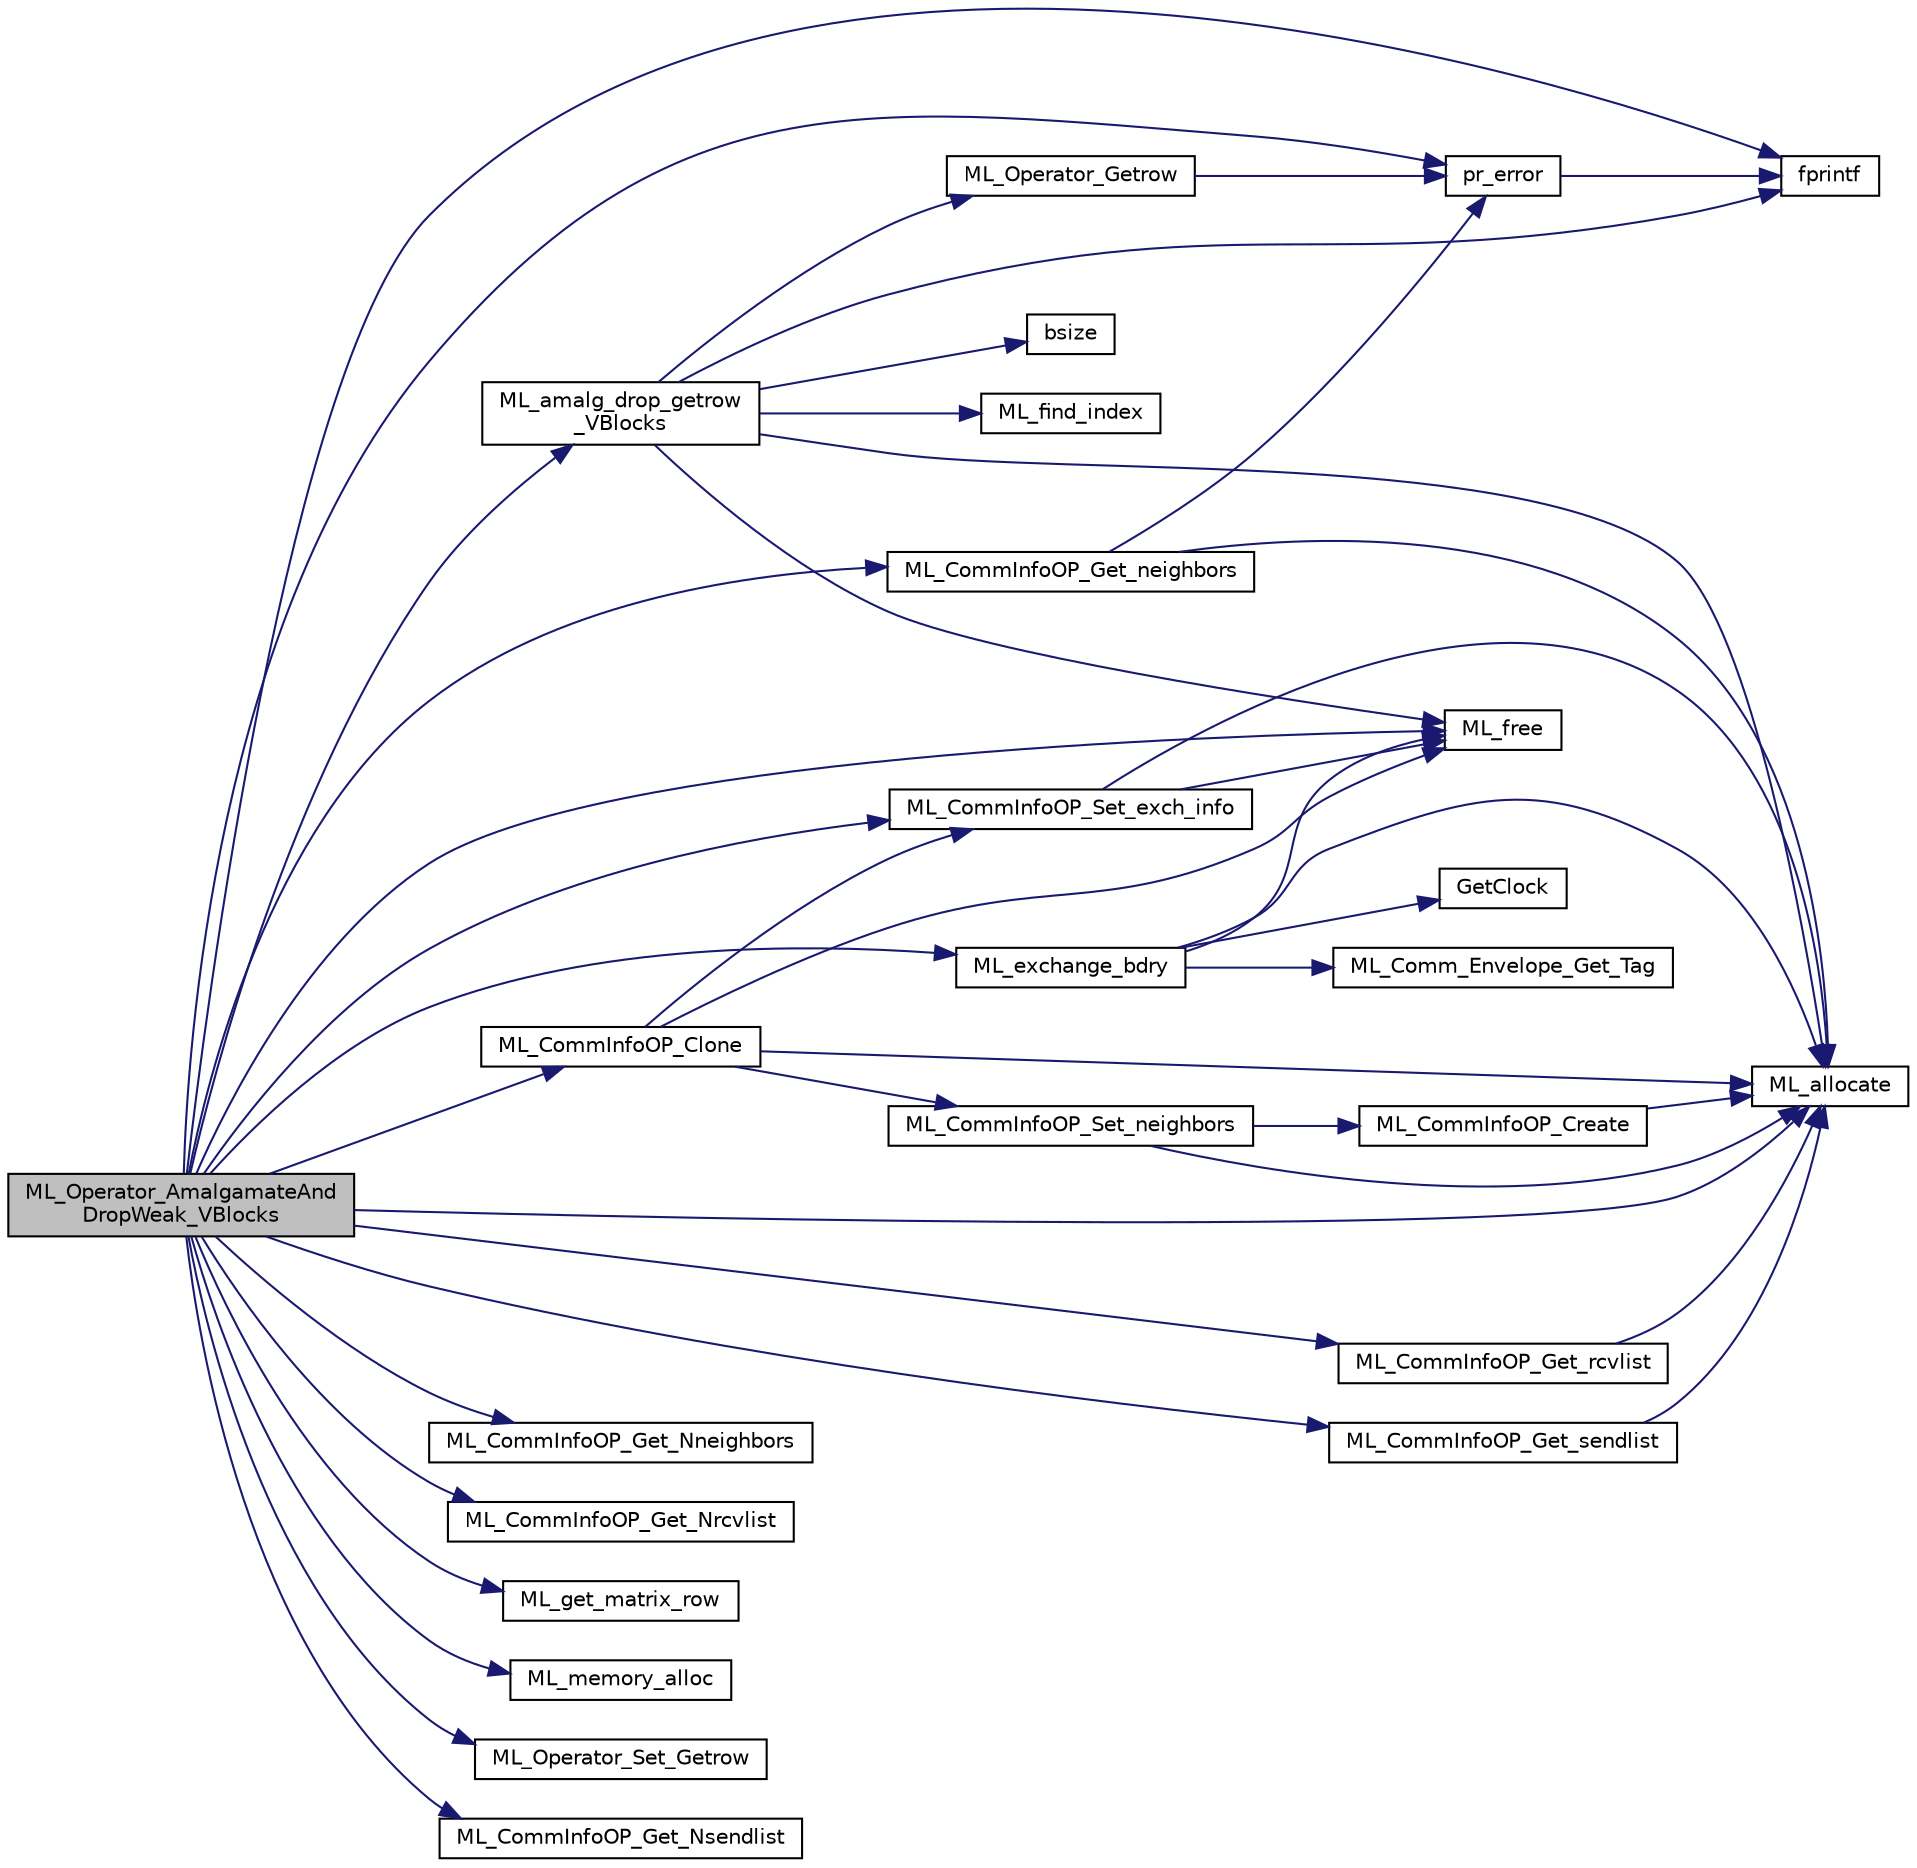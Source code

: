 digraph "ML_Operator_AmalgamateAndDropWeak_VBlocks"
{
  edge [fontname="Helvetica",fontsize="10",labelfontname="Helvetica",labelfontsize="10"];
  node [fontname="Helvetica",fontsize="10",shape=record];
  rankdir="LR";
  Node96 [label="ML_Operator_AmalgamateAnd\lDropWeak_VBlocks",height=0.2,width=0.4,color="black", fillcolor="grey75", style="filled", fontcolor="black"];
  Node96 -> Node97 [color="midnightblue",fontsize="10",style="solid",fontname="Helvetica"];
  Node97 [label="fprintf",height=0.2,width=0.4,color="black", fillcolor="white", style="filled",URL="$d2/d8c/examplehs038_8m.html#ae272956ea74f28b2f067d455fead331f"];
  Node96 -> Node98 [color="midnightblue",fontsize="10",style="solid",fontname="Helvetica"];
  Node98 [label="ML_allocate",height=0.2,width=0.4,color="black", fillcolor="white", style="filled",URL="$db/d67/ml__memory_8h.html#a811b25127e31df6b13643586ea6ccdc6"];
  Node96 -> Node99 [color="midnightblue",fontsize="10",style="solid",fontname="Helvetica"];
  Node99 [label="pr_error",height=0.2,width=0.4,color="black", fillcolor="white", style="filled",URL="$d6/de2/ml__utils_8c.html#a84a03c2d5c462ed7c0de12bc3384d576"];
  Node99 -> Node97 [color="midnightblue",fontsize="10",style="solid",fontname="Helvetica"];
  Node96 -> Node100 [color="midnightblue",fontsize="10",style="solid",fontname="Helvetica"];
  Node100 [label="ML_exchange_bdry",height=0.2,width=0.4,color="black", fillcolor="white", style="filled",URL="$d1/da9/ml__comminfoop_8c.html#a54d54632421530b8d261e1d9388c51b8"];
  Node100 -> Node101 [color="midnightblue",fontsize="10",style="solid",fontname="Helvetica"];
  Node101 [label="GetClock",height=0.2,width=0.4,color="black", fillcolor="white", style="filled",URL="$d6/de2/ml__utils_8c.html#ab9104f4e136b1a0627c2b3e23d1a003c"];
  Node100 -> Node98 [color="midnightblue",fontsize="10",style="solid",fontname="Helvetica"];
  Node100 -> Node102 [color="midnightblue",fontsize="10",style="solid",fontname="Helvetica"];
  Node102 [label="ML_Comm_Envelope_Get_Tag",height=0.2,width=0.4,color="black", fillcolor="white", style="filled",URL="$d1/da9/ml__comminfoop_8c.html#a4d86925c1126ff715612eb2e7a0bc6de"];
  Node100 -> Node103 [color="midnightblue",fontsize="10",style="solid",fontname="Helvetica"];
  Node103 [label="ML_free",height=0.2,width=0.4,color="black", fillcolor="white", style="filled",URL="$db/d67/ml__memory_8h.html#a8977b8b65adf77545ebe88fcd1f6889a"];
  Node96 -> Node104 [color="midnightblue",fontsize="10",style="solid",fontname="Helvetica"];
  Node104 [label="ML_CommInfoOP_Get_Nneighbors",height=0.2,width=0.4,color="black", fillcolor="white", style="filled",URL="$d1/da9/ml__comminfoop_8c.html#a25cef348c6124167ce17f935bcf8f995"];
  Node96 -> Node105 [color="midnightblue",fontsize="10",style="solid",fontname="Helvetica"];
  Node105 [label="ML_CommInfoOP_Get_neighbors",height=0.2,width=0.4,color="black", fillcolor="white", style="filled",URL="$d1/da9/ml__comminfoop_8c.html#ab7e315e7a31febfebcfe56df61d4f92c"];
  Node105 -> Node98 [color="midnightblue",fontsize="10",style="solid",fontname="Helvetica"];
  Node105 -> Node99 [color="midnightblue",fontsize="10",style="solid",fontname="Helvetica"];
  Node96 -> Node106 [color="midnightblue",fontsize="10",style="solid",fontname="Helvetica"];
  Node106 [label="ML_CommInfoOP_Get_Nrcvlist",height=0.2,width=0.4,color="black", fillcolor="white", style="filled",URL="$d1/da9/ml__comminfoop_8c.html#a2ce8d1bb74c5d417d9289e8cf8cb2827"];
  Node96 -> Node107 [color="midnightblue",fontsize="10",style="solid",fontname="Helvetica"];
  Node107 [label="ML_CommInfoOP_Get_rcvlist",height=0.2,width=0.4,color="black", fillcolor="white", style="filled",URL="$d1/da9/ml__comminfoop_8c.html#a6f8ee7ba79d4edb0a165f275dba43950"];
  Node107 -> Node98 [color="midnightblue",fontsize="10",style="solid",fontname="Helvetica"];
  Node96 -> Node103 [color="midnightblue",fontsize="10",style="solid",fontname="Helvetica"];
  Node96 -> Node108 [color="midnightblue",fontsize="10",style="solid",fontname="Helvetica"];
  Node108 [label="ML_get_matrix_row",height=0.2,width=0.4,color="black", fillcolor="white", style="filled",URL="$db/d64/ml__rap_8h.html#a2adecc67a57fe78355d69c97e16b0ed9"];
  Node96 -> Node109 [color="midnightblue",fontsize="10",style="solid",fontname="Helvetica"];
  Node109 [label="ML_memory_alloc",height=0.2,width=0.4,color="black", fillcolor="white", style="filled",URL="$d8/d08/ml__memory_8c.html#ab656aed9d908a79217671761d4ba9a75"];
  Node96 -> Node110 [color="midnightblue",fontsize="10",style="solid",fontname="Helvetica"];
  Node110 [label="ML_Operator_Set_Getrow",height=0.2,width=0.4,color="black", fillcolor="white", style="filled",URL="$d8/dbe/ml__operator_8c.html#a49dca38f1d43d7ea7ffb96cbd258e4b8"];
  Node96 -> Node111 [color="midnightblue",fontsize="10",style="solid",fontname="Helvetica"];
  Node111 [label="ML_amalg_drop_getrow\l_VBlocks",height=0.2,width=0.4,color="black", fillcolor="white", style="filled",URL="$d7/dac/ml__agg___v_b_m_e_t_i_s_8c.html#a11891763f3d4014aedf4788f693ae17f",tooltip="Getrow function for amalgamteded variable block row matrix. "];
  Node111 -> Node112 [color="midnightblue",fontsize="10",style="solid",fontname="Helvetica"];
  Node112 [label="bsize",height=0.2,width=0.4,color="black", fillcolor="white", style="filled",URL="$de/def/kim__info_8m.html#a667852275f03fbdf41ab7ff7de2045c2"];
  Node111 -> Node97 [color="midnightblue",fontsize="10",style="solid",fontname="Helvetica"];
  Node111 -> Node98 [color="midnightblue",fontsize="10",style="solid",fontname="Helvetica"];
  Node111 -> Node103 [color="midnightblue",fontsize="10",style="solid",fontname="Helvetica"];
  Node111 -> Node113 [color="midnightblue",fontsize="10",style="solid",fontname="Helvetica"];
  Node113 [label="ML_find_index",height=0.2,width=0.4,color="black", fillcolor="white", style="filled",URL="$d6/de2/ml__utils_8c.html#a8aec88752eebca9578c6d38133b02605"];
  Node111 -> Node114 [color="midnightblue",fontsize="10",style="solid",fontname="Helvetica"];
  Node114 [label="ML_Operator_Getrow",height=0.2,width=0.4,color="black", fillcolor="white", style="filled",URL="$d8/dbe/ml__operator_8c.html#a9031c5ef369cea12e948feac0eb0343a"];
  Node114 -> Node99 [color="midnightblue",fontsize="10",style="solid",fontname="Helvetica"];
  Node96 -> Node115 [color="midnightblue",fontsize="10",style="solid",fontname="Helvetica"];
  Node115 [label="ML_CommInfoOP_Clone",height=0.2,width=0.4,color="black", fillcolor="white", style="filled",URL="$d1/da9/ml__comminfoop_8c.html#aabeb13d15d5e9952cf434d54eb38ef20"];
  Node115 -> Node98 [color="midnightblue",fontsize="10",style="solid",fontname="Helvetica"];
  Node115 -> Node116 [color="midnightblue",fontsize="10",style="solid",fontname="Helvetica"];
  Node116 [label="ML_CommInfoOP_Set_neighbors",height=0.2,width=0.4,color="black", fillcolor="white", style="filled",URL="$d1/da9/ml__comminfoop_8c.html#a90a2d898b28ee1754a68fab0f0d58503"];
  Node116 -> Node117 [color="midnightblue",fontsize="10",style="solid",fontname="Helvetica"];
  Node117 [label="ML_CommInfoOP_Create",height=0.2,width=0.4,color="black", fillcolor="white", style="filled",URL="$d1/da9/ml__comminfoop_8c.html#a2356cfac70c23c3898fd629386ce3851"];
  Node117 -> Node98 [color="midnightblue",fontsize="10",style="solid",fontname="Helvetica"];
  Node116 -> Node98 [color="midnightblue",fontsize="10",style="solid",fontname="Helvetica"];
  Node115 -> Node103 [color="midnightblue",fontsize="10",style="solid",fontname="Helvetica"];
  Node115 -> Node118 [color="midnightblue",fontsize="10",style="solid",fontname="Helvetica"];
  Node118 [label="ML_CommInfoOP_Set_exch_info",height=0.2,width=0.4,color="black", fillcolor="white", style="filled",URL="$d1/da9/ml__comminfoop_8c.html#af1c53a07be65fd4c52e4f678bcae1fd3"];
  Node118 -> Node98 [color="midnightblue",fontsize="10",style="solid",fontname="Helvetica"];
  Node118 -> Node103 [color="midnightblue",fontsize="10",style="solid",fontname="Helvetica"];
  Node96 -> Node119 [color="midnightblue",fontsize="10",style="solid",fontname="Helvetica"];
  Node119 [label="ML_CommInfoOP_Get_Nsendlist",height=0.2,width=0.4,color="black", fillcolor="white", style="filled",URL="$d1/da9/ml__comminfoop_8c.html#a890f0287db2558dd69b214b70d5c804f"];
  Node96 -> Node120 [color="midnightblue",fontsize="10",style="solid",fontname="Helvetica"];
  Node120 [label="ML_CommInfoOP_Get_sendlist",height=0.2,width=0.4,color="black", fillcolor="white", style="filled",URL="$d1/da9/ml__comminfoop_8c.html#a67a78761b73abd34be6371c791363a23"];
  Node120 -> Node98 [color="midnightblue",fontsize="10",style="solid",fontname="Helvetica"];
  Node96 -> Node118 [color="midnightblue",fontsize="10",style="solid",fontname="Helvetica"];
}
